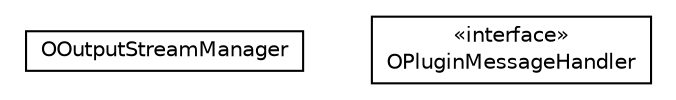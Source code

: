 #!/usr/local/bin/dot
#
# Class diagram 
# Generated by UMLGraph version R5_6-24-gf6e263 (http://www.umlgraph.org/)
#

digraph G {
	edge [fontname="Helvetica",fontsize=10,labelfontname="Helvetica",labelfontsize=10];
	node [fontname="Helvetica",fontsize=10,shape=plaintext];
	nodesep=0.25;
	ranksep=0.5;
	// com.orientechnologies.orient.output.OOutputStreamManager
	c562413 [label=<<table title="com.orientechnologies.orient.output.OOutputStreamManager" border="0" cellborder="1" cellspacing="0" cellpadding="2" port="p" href="./OOutputStreamManager.html">
		<tr><td><table border="0" cellspacing="0" cellpadding="1">
<tr><td align="center" balign="center"> OOutputStreamManager </td></tr>
		</table></td></tr>
		</table>>, URL="./OOutputStreamManager.html", fontname="Helvetica", fontcolor="black", fontsize=10.0];
	// com.orientechnologies.orient.output.OPluginMessageHandler
	c562414 [label=<<table title="com.orientechnologies.orient.output.OPluginMessageHandler" border="0" cellborder="1" cellspacing="0" cellpadding="2" port="p" href="./OPluginMessageHandler.html">
		<tr><td><table border="0" cellspacing="0" cellpadding="1">
<tr><td align="center" balign="center"> &#171;interface&#187; </td></tr>
<tr><td align="center" balign="center"> OPluginMessageHandler </td></tr>
		</table></td></tr>
		</table>>, URL="./OPluginMessageHandler.html", fontname="Helvetica", fontcolor="black", fontsize=10.0];
}

